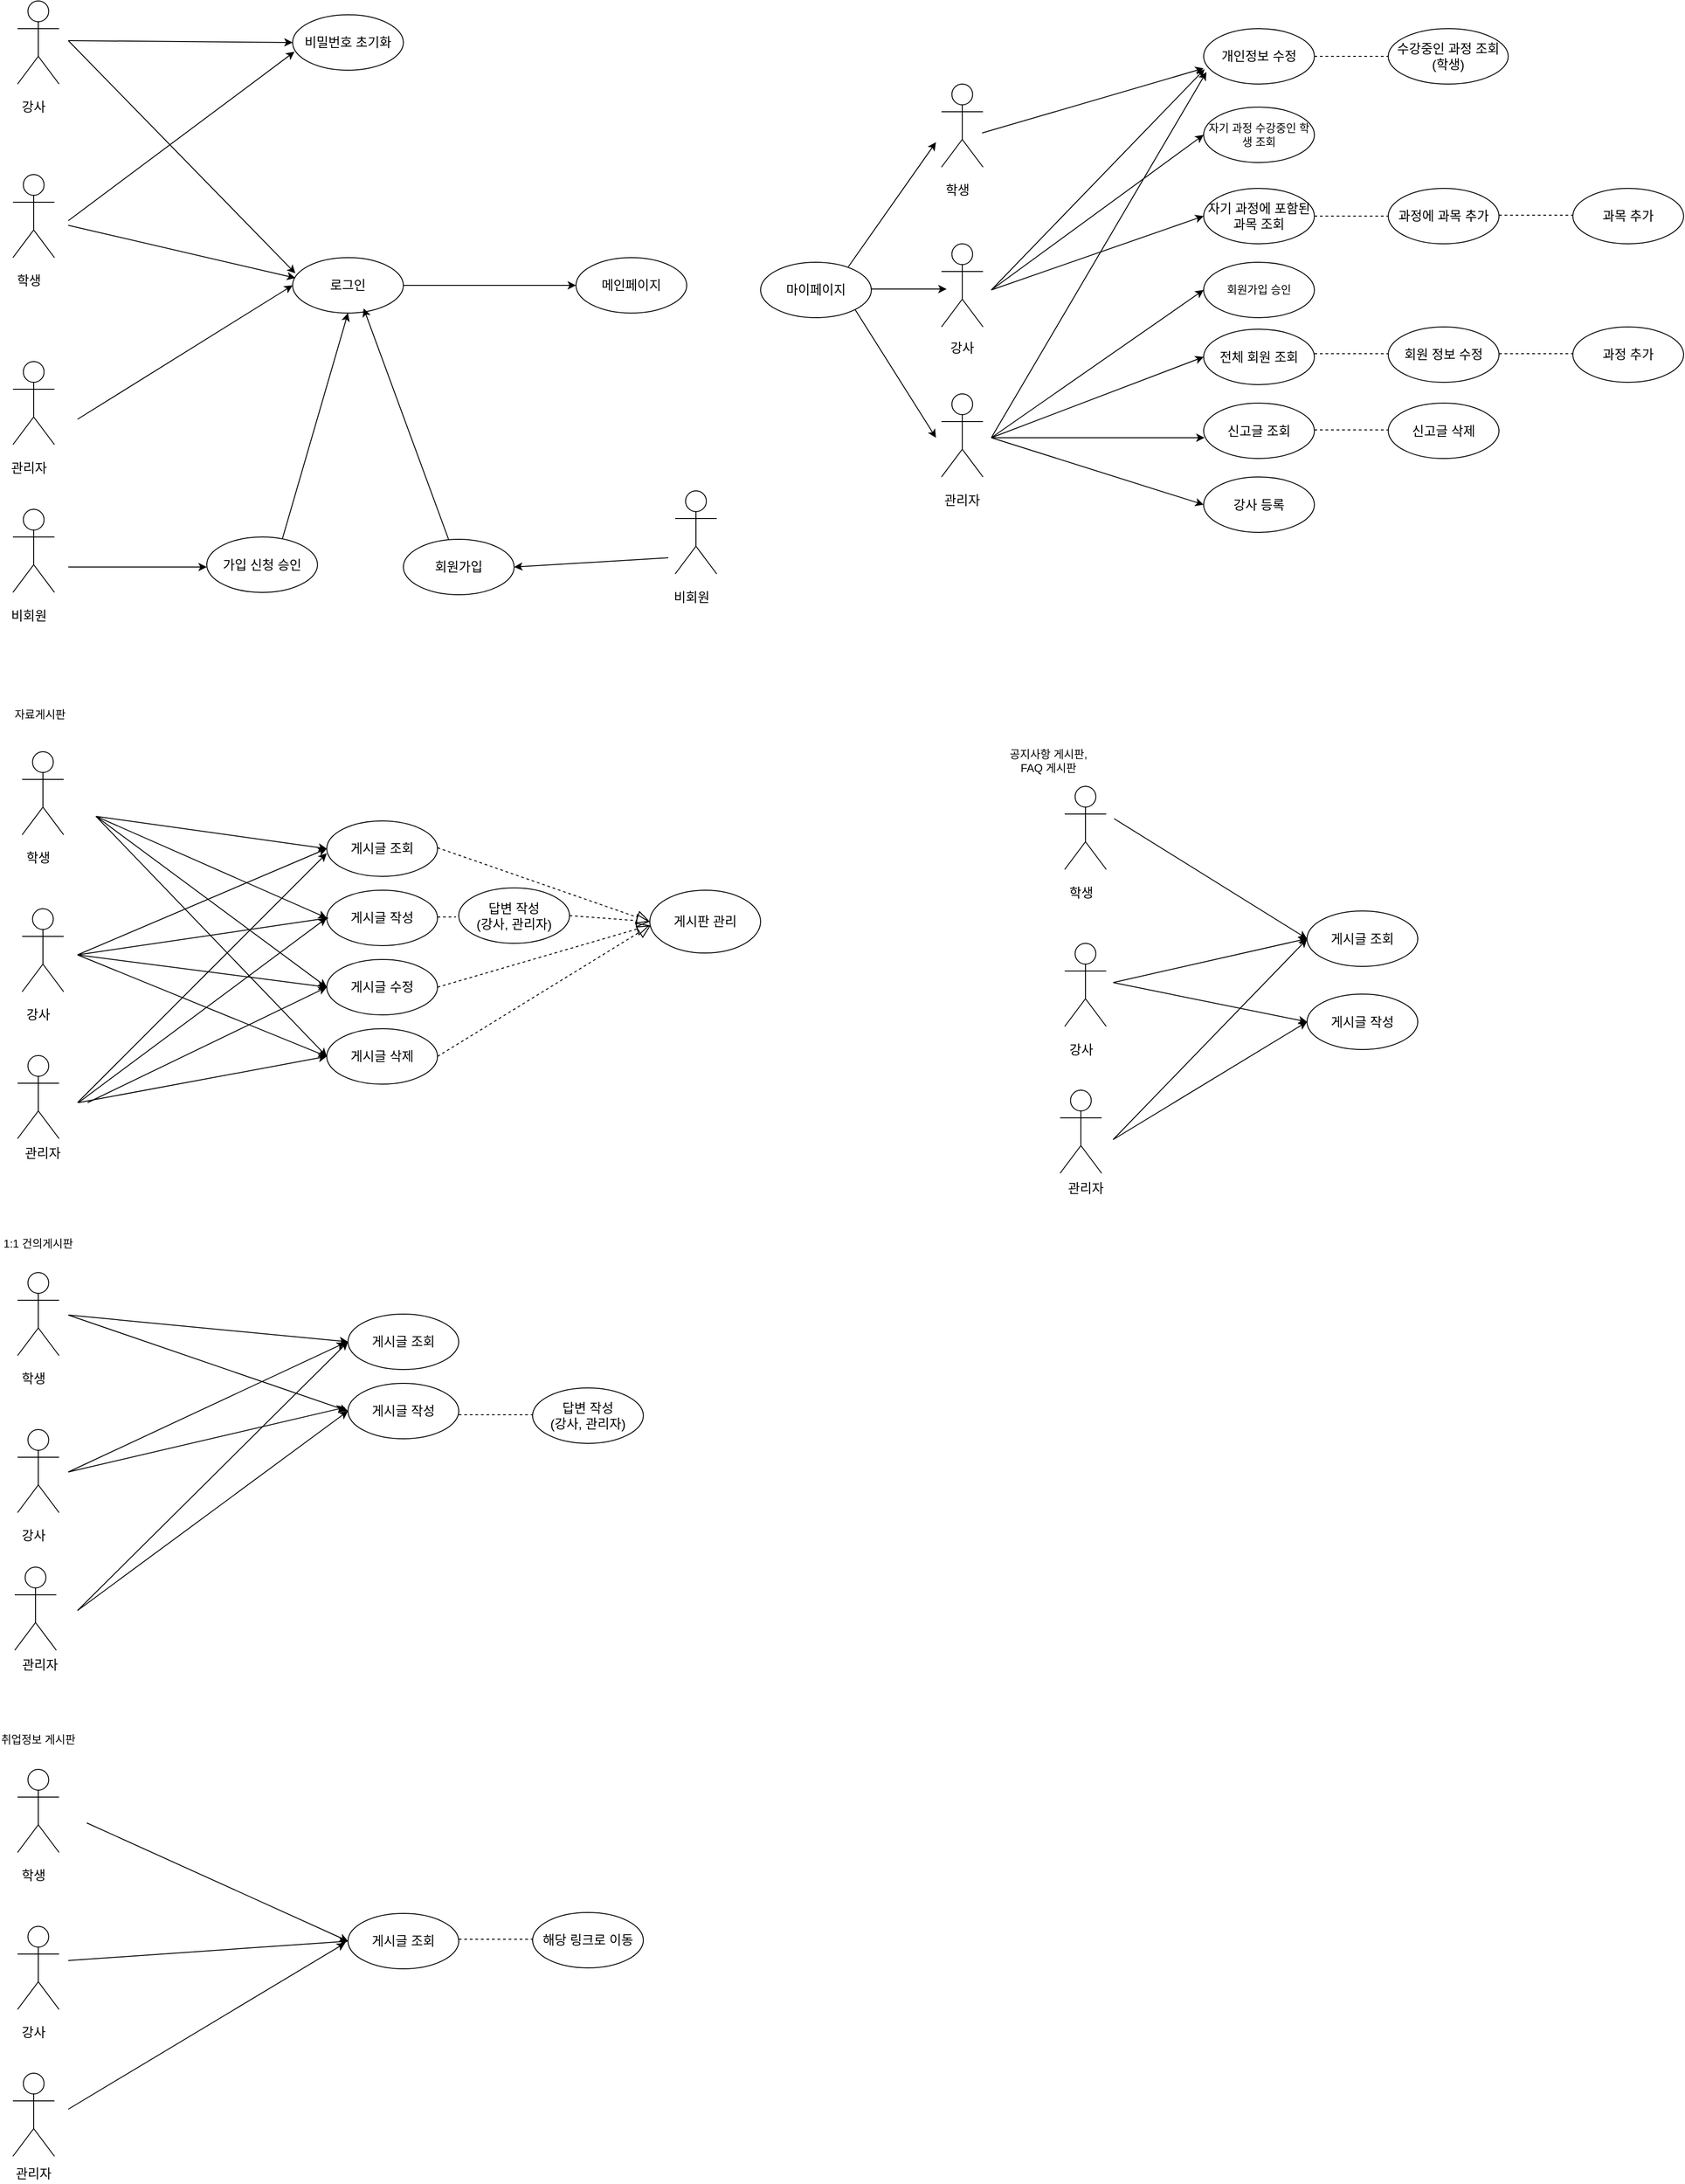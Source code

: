 <mxfile version="10.6.7" type="device"><diagram id="NTyxb_ioDviHmjdF3tRQ" name="Page-1"><mxGraphModel dx="1394" dy="796" grid="1" gridSize="10" guides="1" tooltips="1" connect="1" arrows="1" fold="1" page="1" pageScale="1" pageWidth="827" pageHeight="1169" math="0" shadow="0"><root><mxCell id="0"/><mxCell id="1" parent="0"/><mxCell id="vYKhGPjS0XcKdQ3DkkJL-1" value="&lt;font color=&quot;#ffffff&quot;&gt;Actor&lt;/font&gt;" style="shape=umlActor;verticalLabelPosition=bottom;labelBackgroundColor=#ffffff;verticalAlign=top;html=1;outlineConnect=0;" parent="1" vertex="1"><mxGeometry x="50" y="215" width="45" height="90" as="geometry"/></mxCell><mxCell id="vYKhGPjS0XcKdQ3DkkJL-2" value="&lt;font style=&quot;font-size: 14px&quot;&gt;비밀번호 초기화&lt;/font&gt;" style="ellipse;whiteSpace=wrap;html=1;" parent="1" vertex="1"><mxGeometry x="353" y="42" width="120" height="60" as="geometry"/></mxCell><mxCell id="vYKhGPjS0XcKdQ3DkkJL-12" value="&lt;font style=&quot;font-size: 14px&quot;&gt;학생&lt;/font&gt;" style="text;html=1;strokeColor=none;fillColor=none;align=center;verticalAlign=middle;whiteSpace=wrap;rounded=0;" parent="1" vertex="1"><mxGeometry x="40" y="320" width="55" height="20" as="geometry"/></mxCell><mxCell id="vYKhGPjS0XcKdQ3DkkJL-15" value="&lt;font color=&quot;#ffffff&quot;&gt;Actor&lt;/font&gt;" style="shape=umlActor;verticalLabelPosition=bottom;labelBackgroundColor=#ffffff;verticalAlign=top;html=1;outlineConnect=0;" parent="1" vertex="1"><mxGeometry x="55" y="27" width="45" height="90" as="geometry"/></mxCell><mxCell id="vYKhGPjS0XcKdQ3DkkJL-16" value="&lt;font style=&quot;font-size: 14px&quot;&gt;강사&lt;/font&gt;" style="text;html=1;strokeColor=none;fillColor=none;align=center;verticalAlign=middle;whiteSpace=wrap;rounded=0;" parent="1" vertex="1"><mxGeometry x="45" y="132" width="55" height="20" as="geometry"/></mxCell><mxCell id="R5ydXDe85Mxhxa_G9bTE-1" value="&lt;font color=&quot;#ffffff&quot;&gt;Actor&lt;/font&gt;" style="shape=umlActor;verticalLabelPosition=bottom;labelBackgroundColor=#ffffff;verticalAlign=top;html=1;outlineConnect=0;strokeColor=#000000;" parent="1" vertex="1"><mxGeometry x="50" y="417.5" width="45" height="90" as="geometry"/></mxCell><mxCell id="R5ydXDe85Mxhxa_G9bTE-2" value="&lt;span style=&quot;font-size: 14px&quot;&gt;관리자&lt;/span&gt;" style="text;html=1;strokeColor=none;fillColor=none;align=center;verticalAlign=middle;whiteSpace=wrap;rounded=0;" parent="1" vertex="1"><mxGeometry x="40" y="522.5" width="55" height="20" as="geometry"/></mxCell><mxCell id="R5ydXDe85Mxhxa_G9bTE-4" value="" style="endArrow=classic;html=1;entryX=0.017;entryY=0.667;entryDx=0;entryDy=0;entryPerimeter=0;" parent="1" target="vYKhGPjS0XcKdQ3DkkJL-2" edge="1"><mxGeometry width="50" height="50" relative="1" as="geometry"><mxPoint x="110" y="265" as="sourcePoint"/><mxPoint x="360" y="160" as="targetPoint"/></mxGeometry></mxCell><mxCell id="R5ydXDe85Mxhxa_G9bTE-5" value="" style="endArrow=classic;html=1;entryX=0;entryY=0.5;entryDx=0;entryDy=0;" parent="1" target="vYKhGPjS0XcKdQ3DkkJL-2" edge="1"><mxGeometry width="50" height="50" relative="1" as="geometry"><mxPoint x="110" y="70" as="sourcePoint"/><mxPoint x="360" y="160" as="targetPoint"/></mxGeometry></mxCell><mxCell id="R5ydXDe85Mxhxa_G9bTE-6" value="&lt;span style=&quot;font-size: 14px&quot;&gt;로그인&lt;/span&gt;" style="ellipse;whiteSpace=wrap;html=1;" parent="1" vertex="1"><mxGeometry x="353" y="305" width="120" height="60" as="geometry"/></mxCell><mxCell id="R5ydXDe85Mxhxa_G9bTE-7" value="&lt;span style=&quot;font-size: 14px&quot;&gt;메인페이지&lt;/span&gt;" style="ellipse;whiteSpace=wrap;html=1;" parent="1" vertex="1"><mxGeometry x="660" y="305" width="120" height="60" as="geometry"/></mxCell><mxCell id="R5ydXDe85Mxhxa_G9bTE-11" value="" style="endArrow=classic;html=1;entryX=0;entryY=0.5;entryDx=0;entryDy=0;" parent="1" target="R5ydXDe85Mxhxa_G9bTE-6" edge="1"><mxGeometry width="50" height="50" relative="1" as="geometry"><mxPoint x="120" y="480" as="sourcePoint"/><mxPoint x="170" y="430" as="targetPoint"/></mxGeometry></mxCell><mxCell id="R5ydXDe85Mxhxa_G9bTE-12" value="" style="endArrow=classic;html=1;entryX=0.025;entryY=0.367;entryDx=0;entryDy=0;entryPerimeter=0;" parent="1" target="R5ydXDe85Mxhxa_G9bTE-6" edge="1"><mxGeometry width="50" height="50" relative="1" as="geometry"><mxPoint x="110" y="270" as="sourcePoint"/><mxPoint x="365" y="92" as="targetPoint"/></mxGeometry></mxCell><mxCell id="R5ydXDe85Mxhxa_G9bTE-13" value="" style="endArrow=classic;html=1;entryX=0.025;entryY=0.283;entryDx=0;entryDy=0;entryPerimeter=0;" parent="1" target="R5ydXDe85Mxhxa_G9bTE-6" edge="1"><mxGeometry width="50" height="50" relative="1" as="geometry"><mxPoint x="110" y="70" as="sourcePoint"/><mxPoint x="350" y="320" as="targetPoint"/></mxGeometry></mxCell><mxCell id="R5ydXDe85Mxhxa_G9bTE-14" value="" style="endArrow=classic;html=1;exitX=1;exitY=0.5;exitDx=0;exitDy=0;entryX=0;entryY=0.5;entryDx=0;entryDy=0;" parent="1" source="R5ydXDe85Mxhxa_G9bTE-6" target="R5ydXDe85Mxhxa_G9bTE-7" edge="1"><mxGeometry width="50" height="50" relative="1" as="geometry"><mxPoint x="390" y="412.5" as="sourcePoint"/><mxPoint x="656" y="342" as="targetPoint"/></mxGeometry></mxCell><mxCell id="R5ydXDe85Mxhxa_G9bTE-15" value="&lt;font color=&quot;#ffffff&quot;&gt;Actor&lt;/font&gt;" style="shape=umlActor;verticalLabelPosition=bottom;labelBackgroundColor=#ffffff;verticalAlign=top;html=1;outlineConnect=0;strokeColor=#000000;" parent="1" vertex="1"><mxGeometry x="50" y="577.5" width="45" height="90" as="geometry"/></mxCell><mxCell id="R5ydXDe85Mxhxa_G9bTE-16" value="&lt;span style=&quot;font-size: 14px&quot;&gt;비회원&lt;/span&gt;" style="text;html=1;strokeColor=none;fillColor=none;align=center;verticalAlign=middle;whiteSpace=wrap;rounded=0;" parent="1" vertex="1"><mxGeometry x="40" y="682.5" width="55" height="20" as="geometry"/></mxCell><mxCell id="R5ydXDe85Mxhxa_G9bTE-17" value="" style="endArrow=classic;html=1;" parent="1" edge="1"><mxGeometry width="50" height="50" relative="1" as="geometry"><mxPoint x="110" y="640" as="sourcePoint"/><mxPoint x="260" y="640" as="targetPoint"/></mxGeometry></mxCell><mxCell id="R5ydXDe85Mxhxa_G9bTE-19" value="&lt;span style=&quot;font-size: 14px&quot;&gt;회원가입&lt;/span&gt;" style="ellipse;whiteSpace=wrap;html=1;" parent="1" vertex="1"><mxGeometry x="473" y="610" width="120" height="60" as="geometry"/></mxCell><mxCell id="R5ydXDe85Mxhxa_G9bTE-22" value="" style="endArrow=classic;html=1;" parent="1" source="R5ydXDe85Mxhxa_G9bTE-19" edge="1"><mxGeometry width="50" height="50" relative="1" as="geometry"><mxPoint x="290" y="605" as="sourcePoint"/><mxPoint x="430" y="360" as="targetPoint"/></mxGeometry></mxCell><mxCell id="R5ydXDe85Mxhxa_G9bTE-23" value="&lt;font color=&quot;#ffffff&quot;&gt;Actor&lt;/font&gt;" style="shape=umlActor;verticalLabelPosition=bottom;labelBackgroundColor=#ffffff;verticalAlign=top;html=1;outlineConnect=0;strokeColor=#000000;" parent="1" vertex="1"><mxGeometry x="767.5" y="557.5" width="45" height="90" as="geometry"/></mxCell><mxCell id="R5ydXDe85Mxhxa_G9bTE-24" value="&lt;span style=&quot;font-size: 14px&quot;&gt;비회원&lt;/span&gt;" style="text;html=1;strokeColor=none;fillColor=none;align=center;verticalAlign=middle;whiteSpace=wrap;rounded=0;" parent="1" vertex="1"><mxGeometry x="757.5" y="662.5" width="55" height="20" as="geometry"/></mxCell><mxCell id="R5ydXDe85Mxhxa_G9bTE-25" value="&lt;span style=&quot;font-size: 14px&quot;&gt;가입 신청 승인&lt;/span&gt;" style="ellipse;whiteSpace=wrap;html=1;" parent="1" vertex="1"><mxGeometry x="260" y="607.5" width="120" height="60" as="geometry"/></mxCell><mxCell id="R5ydXDe85Mxhxa_G9bTE-26" value="" style="endArrow=classic;html=1;entryX=0.5;entryY=1;entryDx=0;entryDy=0;" parent="1" target="R5ydXDe85Mxhxa_G9bTE-6" edge="1"><mxGeometry width="50" height="50" relative="1" as="geometry"><mxPoint x="341.758" y="610.031" as="sourcePoint"/><mxPoint x="250" y="369.5" as="targetPoint"/></mxGeometry></mxCell><mxCell id="R5ydXDe85Mxhxa_G9bTE-27" value="" style="endArrow=classic;html=1;entryX=1;entryY=0.5;entryDx=0;entryDy=0;" parent="1" target="R5ydXDe85Mxhxa_G9bTE-19" edge="1"><mxGeometry width="50" height="50" relative="1" as="geometry"><mxPoint x="760" y="630" as="sourcePoint"/><mxPoint x="752.5" y="639.5" as="targetPoint"/></mxGeometry></mxCell><mxCell id="R5ydXDe85Mxhxa_G9bTE-35" value="&lt;font color=&quot;#ffffff&quot;&gt;Actor&lt;/font&gt;" style="shape=umlActor;verticalLabelPosition=bottom;labelBackgroundColor=#ffffff;verticalAlign=top;html=1;outlineConnect=0;" parent="1" vertex="1"><mxGeometry x="1056" y="290" width="45" height="90" as="geometry"/></mxCell><mxCell id="R5ydXDe85Mxhxa_G9bTE-36" value="&lt;span style=&quot;font-size: 14px&quot;&gt;강사&lt;/span&gt;" style="text;html=1;strokeColor=none;fillColor=none;align=center;verticalAlign=middle;whiteSpace=wrap;rounded=0;" parent="1" vertex="1"><mxGeometry x="1051" y="392.5" width="55" height="20" as="geometry"/></mxCell><mxCell id="R5ydXDe85Mxhxa_G9bTE-37" value="&lt;font color=&quot;#ffffff&quot;&gt;Actor&lt;/font&gt;" style="shape=umlActor;verticalLabelPosition=bottom;labelBackgroundColor=#ffffff;verticalAlign=top;html=1;outlineConnect=0;" parent="1" vertex="1"><mxGeometry x="1056" y="117" width="45" height="90" as="geometry"/></mxCell><mxCell id="R5ydXDe85Mxhxa_G9bTE-38" value="&lt;font style=&quot;font-size: 14px&quot;&gt;학생&lt;/font&gt;" style="text;html=1;strokeColor=none;fillColor=none;align=center;verticalAlign=middle;whiteSpace=wrap;rounded=0;" parent="1" vertex="1"><mxGeometry x="1046" y="222" width="55" height="20" as="geometry"/></mxCell><mxCell id="R5ydXDe85Mxhxa_G9bTE-39" value="&lt;font color=&quot;#ffffff&quot;&gt;Actor&lt;/font&gt;" style="shape=umlActor;verticalLabelPosition=bottom;labelBackgroundColor=#ffffff;verticalAlign=top;html=1;outlineConnect=0;strokeColor=#000000;" parent="1" vertex="1"><mxGeometry x="1056" y="452.5" width="45" height="90" as="geometry"/></mxCell><mxCell id="R5ydXDe85Mxhxa_G9bTE-40" value="&lt;span style=&quot;font-size: 14px&quot;&gt;관리자&lt;/span&gt;" style="text;html=1;strokeColor=none;fillColor=none;align=center;verticalAlign=middle;whiteSpace=wrap;rounded=0;" parent="1" vertex="1"><mxGeometry x="1051" y="557.5" width="55" height="20" as="geometry"/></mxCell><mxCell id="R5ydXDe85Mxhxa_G9bTE-53" value="&lt;span style=&quot;font-size: 14px&quot;&gt;마이페이지&lt;/span&gt;" style="ellipse;whiteSpace=wrap;html=1;" parent="1" vertex="1"><mxGeometry x="860" y="310" width="120" height="60" as="geometry"/></mxCell><mxCell id="R5ydXDe85Mxhxa_G9bTE-57" value="" style="endArrow=classic;html=1;" parent="1" edge="1"><mxGeometry width="50" height="50" relative="1" as="geometry"><mxPoint x="955" y="315" as="sourcePoint"/><mxPoint x="1050" y="180" as="targetPoint"/></mxGeometry></mxCell><mxCell id="R5ydXDe85Mxhxa_G9bTE-58" value="" style="endArrow=classic;html=1;" parent="1" edge="1"><mxGeometry width="50" height="50" relative="1" as="geometry"><mxPoint x="980" y="339" as="sourcePoint"/><mxPoint x="1061.5" y="339" as="targetPoint"/></mxGeometry></mxCell><mxCell id="R5ydXDe85Mxhxa_G9bTE-59" value="" style="endArrow=classic;html=1;exitX=1;exitY=1;exitDx=0;exitDy=0;" parent="1" source="R5ydXDe85Mxhxa_G9bTE-53" edge="1"><mxGeometry width="50" height="50" relative="1" as="geometry"><mxPoint x="975" y="335" as="sourcePoint"/><mxPoint x="1050" y="500" as="targetPoint"/></mxGeometry></mxCell><mxCell id="R5ydXDe85Mxhxa_G9bTE-60" value="&lt;span style=&quot;font-size: 14px&quot;&gt;개인정보 수정&lt;/span&gt;" style="ellipse;whiteSpace=wrap;html=1;" parent="1" vertex="1"><mxGeometry x="1340" y="57" width="120" height="60" as="geometry"/></mxCell><mxCell id="R5ydXDe85Mxhxa_G9bTE-72" value="&lt;span style=&quot;font-size: 14px&quot;&gt;수강중인 과정 조회&lt;br&gt;(학생)&lt;br&gt;&lt;/span&gt;" style="ellipse;whiteSpace=wrap;html=1;" parent="1" vertex="1"><mxGeometry x="1540" y="57" width="130" height="60" as="geometry"/></mxCell><mxCell id="R5ydXDe85Mxhxa_G9bTE-61" value="자기 과정 수강중인 학생 조회" style="ellipse;whiteSpace=wrap;html=1;" parent="1" vertex="1"><mxGeometry x="1340" y="142" width="120" height="60" as="geometry"/></mxCell><mxCell id="R5ydXDe85Mxhxa_G9bTE-62" value="&lt;span style=&quot;font-size: 14px&quot;&gt;자기 과정에 포함된 과목 조회&lt;/span&gt;" style="ellipse;whiteSpace=wrap;html=1;" parent="1" vertex="1"><mxGeometry x="1340" y="230" width="120" height="60" as="geometry"/></mxCell><mxCell id="R5ydXDe85Mxhxa_G9bTE-76" value="&lt;span style=&quot;font-size: 14px&quot;&gt;과정에 과목 추가&lt;/span&gt;" style="ellipse;whiteSpace=wrap;html=1;" parent="1" vertex="1"><mxGeometry x="1540" y="230" width="120" height="60" as="geometry"/></mxCell><mxCell id="R5ydXDe85Mxhxa_G9bTE-63" value="" style="endArrow=classic;html=1;" parent="1" edge="1"><mxGeometry width="50" height="50" relative="1" as="geometry"><mxPoint x="1110" y="340" as="sourcePoint"/><mxPoint x="1341" y="101" as="targetPoint"/></mxGeometry></mxCell><mxCell id="R5ydXDe85Mxhxa_G9bTE-66" value="&lt;span style=&quot;font-size: 14px&quot;&gt;과목 추가&lt;/span&gt;" style="ellipse;whiteSpace=wrap;html=1;" parent="1" vertex="1"><mxGeometry x="1740" y="230" width="120" height="60" as="geometry"/></mxCell><mxCell id="R5ydXDe85Mxhxa_G9bTE-67" value="회원가입 승인" style="ellipse;whiteSpace=wrap;html=1;" parent="1" vertex="1"><mxGeometry x="1340" y="310" width="120" height="60" as="geometry"/></mxCell><mxCell id="R5ydXDe85Mxhxa_G9bTE-68" value="&lt;span style=&quot;font-size: 14px&quot;&gt;전체 회원 조회&lt;/span&gt;" style="ellipse;whiteSpace=wrap;html=1;" parent="1" vertex="1"><mxGeometry x="1340" y="382.5" width="120" height="60" as="geometry"/></mxCell><mxCell id="R5ydXDe85Mxhxa_G9bTE-69" value="" style="endArrow=classic;html=1;" parent="1" edge="1"><mxGeometry width="50" height="50" relative="1" as="geometry"><mxPoint x="1100" y="170" as="sourcePoint"/><mxPoint x="1340" y="100" as="targetPoint"/></mxGeometry></mxCell><mxCell id="R5ydXDe85Mxhxa_G9bTE-70" value="" style="endArrow=classic;html=1;entryX=0.025;entryY=0.783;entryDx=0;entryDy=0;entryPerimeter=0;" parent="1" target="R5ydXDe85Mxhxa_G9bTE-60" edge="1"><mxGeometry width="50" height="50" relative="1" as="geometry"><mxPoint x="1110" y="500" as="sourcePoint"/><mxPoint x="1350" y="452.5" as="targetPoint"/></mxGeometry></mxCell><mxCell id="R5ydXDe85Mxhxa_G9bTE-74" value="" style="endArrow=classic;html=1;entryX=0;entryY=0.5;entryDx=0;entryDy=0;" parent="1" target="R5ydXDe85Mxhxa_G9bTE-61" edge="1"><mxGeometry width="50" height="50" relative="1" as="geometry"><mxPoint x="1110" y="340" as="sourcePoint"/><mxPoint x="1341" y="112.5" as="targetPoint"/></mxGeometry></mxCell><mxCell id="R5ydXDe85Mxhxa_G9bTE-75" value="" style="endArrow=classic;html=1;entryX=0;entryY=0.5;entryDx=0;entryDy=0;" parent="1" target="R5ydXDe85Mxhxa_G9bTE-62" edge="1"><mxGeometry width="50" height="50" relative="1" as="geometry"><mxPoint x="1110" y="340" as="sourcePoint"/><mxPoint x="1361" y="121" as="targetPoint"/></mxGeometry></mxCell><mxCell id="R5ydXDe85Mxhxa_G9bTE-83" value="" style="endArrow=classic;html=1;entryX=0;entryY=0.5;entryDx=0;entryDy=0;" parent="1" target="R5ydXDe85Mxhxa_G9bTE-67" edge="1"><mxGeometry width="50" height="50" relative="1" as="geometry"><mxPoint x="1110" y="500" as="sourcePoint"/><mxPoint x="1353" y="114" as="targetPoint"/></mxGeometry></mxCell><mxCell id="R5ydXDe85Mxhxa_G9bTE-84" value="" style="endArrow=classic;html=1;entryX=0;entryY=0.5;entryDx=0;entryDy=0;" parent="1" target="R5ydXDe85Mxhxa_G9bTE-68" edge="1"><mxGeometry width="50" height="50" relative="1" as="geometry"><mxPoint x="1110" y="500" as="sourcePoint"/><mxPoint x="1350" y="350" as="targetPoint"/></mxGeometry></mxCell><mxCell id="R5ydXDe85Mxhxa_G9bTE-85" value="&lt;span style=&quot;font-size: 14px&quot;&gt;신고글 조회&lt;/span&gt;" style="ellipse;whiteSpace=wrap;html=1;" parent="1" vertex="1"><mxGeometry x="1340" y="462.5" width="120" height="60" as="geometry"/></mxCell><mxCell id="R5ydXDe85Mxhxa_G9bTE-86" value="" style="endArrow=classic;html=1;entryX=0.008;entryY=0.625;entryDx=0;entryDy=0;entryPerimeter=0;" parent="1" target="R5ydXDe85Mxhxa_G9bTE-85" edge="1"><mxGeometry width="50" height="50" relative="1" as="geometry"><mxPoint x="1110" y="500" as="sourcePoint"/><mxPoint x="1350" y="423" as="targetPoint"/></mxGeometry></mxCell><mxCell id="R5ydXDe85Mxhxa_G9bTE-89" value="&lt;span style=&quot;font-size: 14px&quot;&gt;강사 등록&lt;/span&gt;" style="ellipse;whiteSpace=wrap;html=1;" parent="1" vertex="1"><mxGeometry x="1340" y="542.5" width="120" height="60" as="geometry"/></mxCell><mxCell id="R5ydXDe85Mxhxa_G9bTE-90" value="" style="endArrow=classic;html=1;entryX=0;entryY=0.5;entryDx=0;entryDy=0;" parent="1" target="R5ydXDe85Mxhxa_G9bTE-89" edge="1"><mxGeometry width="50" height="50" relative="1" as="geometry"><mxPoint x="1110" y="500" as="sourcePoint"/><mxPoint x="1351" y="510" as="targetPoint"/></mxGeometry></mxCell><mxCell id="R5ydXDe85Mxhxa_G9bTE-91" value="" style="endArrow=none;dashed=1;html=1;entryX=0;entryY=0.5;entryDx=0;entryDy=0;exitX=1;exitY=0.5;exitDx=0;exitDy=0;" parent="1" source="R5ydXDe85Mxhxa_G9bTE-60" target="R5ydXDe85Mxhxa_G9bTE-72" edge="1"><mxGeometry width="50" height="50" relative="1" as="geometry"><mxPoint x="1470" y="200" as="sourcePoint"/><mxPoint x="1520" y="150" as="targetPoint"/></mxGeometry></mxCell><mxCell id="R5ydXDe85Mxhxa_G9bTE-92" value="" style="endArrow=none;dashed=1;html=1;entryX=0;entryY=0.5;entryDx=0;entryDy=0;exitX=1;exitY=0.5;exitDx=0;exitDy=0;" parent="1" edge="1"><mxGeometry width="50" height="50" relative="1" as="geometry"><mxPoint x="1460" y="260" as="sourcePoint"/><mxPoint x="1540" y="260" as="targetPoint"/></mxGeometry></mxCell><mxCell id="R5ydXDe85Mxhxa_G9bTE-93" value="" style="endArrow=none;dashed=1;html=1;entryX=0;entryY=0.5;entryDx=0;entryDy=0;exitX=1;exitY=0.5;exitDx=0;exitDy=0;" parent="1" edge="1"><mxGeometry width="50" height="50" relative="1" as="geometry"><mxPoint x="1660" y="259" as="sourcePoint"/><mxPoint x="1740" y="259" as="targetPoint"/></mxGeometry></mxCell><mxCell id="R5ydXDe85Mxhxa_G9bTE-94" value="&lt;font color=&quot;#ffffff&quot;&gt;Actor&lt;/font&gt;" style="shape=umlActor;verticalLabelPosition=bottom;labelBackgroundColor=#ffffff;verticalAlign=top;html=1;outlineConnect=0;" parent="1" vertex="1"><mxGeometry x="60" y="840" width="45" height="90" as="geometry"/></mxCell><mxCell id="R5ydXDe85Mxhxa_G9bTE-95" value="&lt;font style=&quot;font-size: 14px&quot;&gt;학생&lt;/font&gt;" style="text;html=1;strokeColor=none;fillColor=none;align=center;verticalAlign=middle;whiteSpace=wrap;rounded=0;" parent="1" vertex="1"><mxGeometry x="50" y="945" width="55" height="20" as="geometry"/></mxCell><mxCell id="R5ydXDe85Mxhxa_G9bTE-96" value="&lt;font color=&quot;#ffffff&quot;&gt;Actor&lt;/font&gt;" style="shape=umlActor;verticalLabelPosition=bottom;labelBackgroundColor=#ffffff;verticalAlign=top;html=1;outlineConnect=0;strokeColor=#000000;" parent="1" vertex="1"><mxGeometry x="55" y="1169" width="45" height="90" as="geometry"/></mxCell><mxCell id="R5ydXDe85Mxhxa_G9bTE-97" value="&lt;span style=&quot;font-size: 14px&quot;&gt;관리자&lt;/span&gt;" style="text;html=1;strokeColor=none;fillColor=none;align=center;verticalAlign=middle;whiteSpace=wrap;rounded=0;" parent="1" vertex="1"><mxGeometry x="55" y="1265" width="55" height="20" as="geometry"/></mxCell><mxCell id="R5ydXDe85Mxhxa_G9bTE-98" value="&lt;font color=&quot;#ffffff&quot;&gt;Actor&lt;/font&gt;" style="shape=umlActor;verticalLabelPosition=bottom;labelBackgroundColor=#ffffff;verticalAlign=top;html=1;outlineConnect=0;strokeColor=#000000;" parent="1" vertex="1"><mxGeometry x="60" y="1010" width="45" height="90" as="geometry"/></mxCell><mxCell id="R5ydXDe85Mxhxa_G9bTE-99" value="&lt;span style=&quot;font-size: 14px&quot;&gt;강사&lt;/span&gt;" style="text;html=1;strokeColor=none;fillColor=none;align=center;verticalAlign=middle;whiteSpace=wrap;rounded=0;" parent="1" vertex="1"><mxGeometry x="50" y="1115" width="55" height="20" as="geometry"/></mxCell><mxCell id="R5ydXDe85Mxhxa_G9bTE-100" value="&lt;span style=&quot;font-size: 14px&quot;&gt;게시글 조회&lt;/span&gt;" style="ellipse;whiteSpace=wrap;html=1;" parent="1" vertex="1"><mxGeometry x="390" y="915" width="120" height="60" as="geometry"/></mxCell><mxCell id="R5ydXDe85Mxhxa_G9bTE-101" value="&lt;span style=&quot;font-size: 14px&quot;&gt;게시글 작성&lt;/span&gt;" style="ellipse;whiteSpace=wrap;html=1;" parent="1" vertex="1"><mxGeometry x="390" y="990" width="120" height="60" as="geometry"/></mxCell><mxCell id="R5ydXDe85Mxhxa_G9bTE-105" value="&lt;span style=&quot;font-size: 14px&quot;&gt;게시글 수정&lt;/span&gt;" style="ellipse;whiteSpace=wrap;html=1;" parent="1" vertex="1"><mxGeometry x="390" y="1065" width="120" height="60" as="geometry"/></mxCell><mxCell id="R5ydXDe85Mxhxa_G9bTE-106" value="&lt;span style=&quot;font-size: 14px&quot;&gt;게시글 삭제&lt;/span&gt;" style="ellipse;whiteSpace=wrap;html=1;" parent="1" vertex="1"><mxGeometry x="390" y="1140" width="120" height="60" as="geometry"/></mxCell><mxCell id="R5ydXDe85Mxhxa_G9bTE-113" value="&lt;span style=&quot;font-size: 14px&quot;&gt;회원 정보 수정&lt;/span&gt;" style="ellipse;whiteSpace=wrap;html=1;" parent="1" vertex="1"><mxGeometry x="1540" y="380" width="120" height="60" as="geometry"/></mxCell><mxCell id="R5ydXDe85Mxhxa_G9bTE-114" value="" style="endArrow=none;dashed=1;html=1;entryX=0;entryY=0.5;entryDx=0;entryDy=0;exitX=1;exitY=0.5;exitDx=0;exitDy=0;" parent="1" edge="1"><mxGeometry width="50" height="50" relative="1" as="geometry"><mxPoint x="1460" y="409" as="sourcePoint"/><mxPoint x="1540" y="409" as="targetPoint"/></mxGeometry></mxCell><mxCell id="R5ydXDe85Mxhxa_G9bTE-115" value="&lt;span style=&quot;font-size: 14px&quot;&gt;과정 추가&lt;/span&gt;" style="ellipse;whiteSpace=wrap;html=1;" parent="1" vertex="1"><mxGeometry x="1740" y="380" width="120" height="60" as="geometry"/></mxCell><mxCell id="R5ydXDe85Mxhxa_G9bTE-116" value="" style="endArrow=none;dashed=1;html=1;entryX=0;entryY=0.5;entryDx=0;entryDy=0;exitX=1;exitY=0.5;exitDx=0;exitDy=0;" parent="1" edge="1"><mxGeometry width="50" height="50" relative="1" as="geometry"><mxPoint x="1660" y="409" as="sourcePoint"/><mxPoint x="1740" y="409" as="targetPoint"/></mxGeometry></mxCell><mxCell id="R5ydXDe85Mxhxa_G9bTE-123" value="&lt;span style=&quot;font-size: 14px&quot;&gt;신고글 삭제&lt;/span&gt;" style="ellipse;whiteSpace=wrap;html=1;" parent="1" vertex="1"><mxGeometry x="1540" y="462.5" width="120" height="60" as="geometry"/></mxCell><mxCell id="R5ydXDe85Mxhxa_G9bTE-124" value="" style="endArrow=none;dashed=1;html=1;entryX=0;entryY=0.5;entryDx=0;entryDy=0;exitX=1;exitY=0.5;exitDx=0;exitDy=0;" parent="1" edge="1"><mxGeometry width="50" height="50" relative="1" as="geometry"><mxPoint x="1460" y="491.5" as="sourcePoint"/><mxPoint x="1540" y="491.5" as="targetPoint"/></mxGeometry></mxCell><mxCell id="R5ydXDe85Mxhxa_G9bTE-134" value="" style="endArrow=classic;html=1;entryX=0;entryY=0.5;entryDx=0;entryDy=0;" parent="1" target="R5ydXDe85Mxhxa_G9bTE-100" edge="1"><mxGeometry width="50" height="50" relative="1" as="geometry"><mxPoint x="120" y="1060" as="sourcePoint"/><mxPoint x="260" y="1070" as="targetPoint"/><Array as="points"/></mxGeometry></mxCell><mxCell id="R5ydXDe85Mxhxa_G9bTE-135" value="" style="endArrow=classic;html=1;entryX=0;entryY=0.5;entryDx=0;entryDy=0;" parent="1" target="R5ydXDe85Mxhxa_G9bTE-100" edge="1"><mxGeometry width="50" height="50" relative="1" as="geometry"><mxPoint x="140" y="910" as="sourcePoint"/><mxPoint x="346" y="1060" as="targetPoint"/></mxGeometry></mxCell><mxCell id="-A30xL2suH5JmeW6t3Ri-1" value="자료게시판" style="text;html=1;strokeColor=none;fillColor=none;align=center;verticalAlign=middle;whiteSpace=wrap;rounded=0;" parent="1" vertex="1"><mxGeometry x="38" y="790" width="83" height="20" as="geometry"/></mxCell><mxCell id="-A30xL2suH5JmeW6t3Ri-2" value="1:1 건의게시판&lt;br&gt;&lt;br&gt;" style="text;html=1;strokeColor=none;fillColor=none;align=center;verticalAlign=middle;whiteSpace=wrap;rounded=0;" parent="1" vertex="1"><mxGeometry x="36" y="1370" width="83" height="20" as="geometry"/></mxCell><mxCell id="-A30xL2suH5JmeW6t3Ri-5" value="&lt;font color=&quot;#ffffff&quot;&gt;Actor&lt;/font&gt;" style="shape=umlActor;verticalLabelPosition=bottom;labelBackgroundColor=#ffffff;verticalAlign=top;html=1;outlineConnect=0;" parent="1" vertex="1"><mxGeometry x="55" y="1404" width="45" height="90" as="geometry"/></mxCell><mxCell id="-A30xL2suH5JmeW6t3Ri-6" value="&lt;font style=&quot;font-size: 14px&quot;&gt;학생&lt;/font&gt;" style="text;html=1;strokeColor=none;fillColor=none;align=center;verticalAlign=middle;whiteSpace=wrap;rounded=0;" parent="1" vertex="1"><mxGeometry x="45" y="1509" width="55" height="20" as="geometry"/></mxCell><mxCell id="-A30xL2suH5JmeW6t3Ri-7" value="&lt;font color=&quot;#ffffff&quot;&gt;Actor&lt;/font&gt;" style="shape=umlActor;verticalLabelPosition=bottom;labelBackgroundColor=#ffffff;verticalAlign=top;html=1;outlineConnect=0;strokeColor=#000000;" parent="1" vertex="1"><mxGeometry x="52" y="1723" width="45" height="90" as="geometry"/></mxCell><mxCell id="-A30xL2suH5JmeW6t3Ri-8" value="&lt;span style=&quot;font-size: 14px&quot;&gt;관리자&lt;/span&gt;" style="text;html=1;strokeColor=none;fillColor=none;align=center;verticalAlign=middle;whiteSpace=wrap;rounded=0;" parent="1" vertex="1"><mxGeometry x="52" y="1819" width="55" height="20" as="geometry"/></mxCell><mxCell id="-A30xL2suH5JmeW6t3Ri-9" value="&lt;font color=&quot;#ffffff&quot;&gt;Actor&lt;/font&gt;" style="shape=umlActor;verticalLabelPosition=bottom;labelBackgroundColor=#ffffff;verticalAlign=top;html=1;outlineConnect=0;strokeColor=#000000;" parent="1" vertex="1"><mxGeometry x="55" y="1574" width="45" height="90" as="geometry"/></mxCell><mxCell id="-A30xL2suH5JmeW6t3Ri-10" value="&lt;span style=&quot;font-size: 14px&quot;&gt;강사&lt;/span&gt;" style="text;html=1;strokeColor=none;fillColor=none;align=center;verticalAlign=middle;whiteSpace=wrap;rounded=0;" parent="1" vertex="1"><mxGeometry x="45" y="1679" width="55" height="20" as="geometry"/></mxCell><mxCell id="-A30xL2suH5JmeW6t3Ri-11" value="취업정보 게시판" style="text;html=1;strokeColor=none;fillColor=none;align=center;verticalAlign=middle;whiteSpace=wrap;rounded=0;" parent="1" vertex="1"><mxGeometry x="36" y="1900" width="83" height="20" as="geometry"/></mxCell><mxCell id="-A30xL2suH5JmeW6t3Ri-13" value="" style="endArrow=classic;html=1;entryX=0;entryY=0.5;entryDx=0;entryDy=0;" parent="1" target="R5ydXDe85Mxhxa_G9bTE-101" edge="1"><mxGeometry width="50" height="50" relative="1" as="geometry"><mxPoint x="140" y="910" as="sourcePoint"/><mxPoint x="346" y="1060" as="targetPoint"/></mxGeometry></mxCell><mxCell id="-A30xL2suH5JmeW6t3Ri-14" value="" style="endArrow=classic;html=1;entryX=0;entryY=0.5;entryDx=0;entryDy=0;" parent="1" target="R5ydXDe85Mxhxa_G9bTE-105" edge="1"><mxGeometry width="50" height="50" relative="1" as="geometry"><mxPoint x="140" y="910" as="sourcePoint"/><mxPoint x="346" y="1060" as="targetPoint"/></mxGeometry></mxCell><mxCell id="-A30xL2suH5JmeW6t3Ri-15" value="" style="endArrow=classic;html=1;entryX=0;entryY=0.5;entryDx=0;entryDy=0;" parent="1" target="R5ydXDe85Mxhxa_G9bTE-106" edge="1"><mxGeometry width="50" height="50" relative="1" as="geometry"><mxPoint x="140" y="910" as="sourcePoint"/><mxPoint x="346" y="1060" as="targetPoint"/></mxGeometry></mxCell><mxCell id="-A30xL2suH5JmeW6t3Ri-16" value="&lt;span style=&quot;font-size: 14px&quot;&gt;답변 작성&lt;br&gt;(강사, 관리자)&lt;br&gt;&lt;/span&gt;" style="ellipse;whiteSpace=wrap;html=1;" parent="1" vertex="1"><mxGeometry x="533" y="987.5" width="120" height="60" as="geometry"/></mxCell><mxCell id="-A30xL2suH5JmeW6t3Ri-17" value="" style="endArrow=none;dashed=1;html=1;exitX=1;exitY=0.5;exitDx=0;exitDy=0;" parent="1" edge="1"><mxGeometry width="50" height="50" relative="1" as="geometry"><mxPoint x="510" y="1019" as="sourcePoint"/><mxPoint x="530" y="1019" as="targetPoint"/></mxGeometry></mxCell><mxCell id="-A30xL2suH5JmeW6t3Ri-18" value="" style="endArrow=classic;html=1;entryX=0;entryY=0.5;entryDx=0;entryDy=0;" parent="1" target="R5ydXDe85Mxhxa_G9bTE-106" edge="1"><mxGeometry width="50" height="50" relative="1" as="geometry"><mxPoint x="120" y="1060" as="sourcePoint"/><mxPoint x="391" y="1095" as="targetPoint"/><Array as="points"/></mxGeometry></mxCell><mxCell id="-A30xL2suH5JmeW6t3Ri-19" value="" style="endArrow=classic;html=1;" parent="1" edge="1"><mxGeometry width="50" height="50" relative="1" as="geometry"><mxPoint x="120" y="1060" as="sourcePoint"/><mxPoint x="390" y="1095" as="targetPoint"/><Array as="points"/></mxGeometry></mxCell><mxCell id="-A30xL2suH5JmeW6t3Ri-20" value="" style="endArrow=classic;html=1;" parent="1" edge="1"><mxGeometry width="50" height="50" relative="1" as="geometry"><mxPoint x="120" y="1060" as="sourcePoint"/><mxPoint x="392" y="1020" as="targetPoint"/><Array as="points"/></mxGeometry></mxCell><mxCell id="-A30xL2suH5JmeW6t3Ri-21" value="" style="endArrow=classic;html=1;" parent="1" edge="1"><mxGeometry width="50" height="50" relative="1" as="geometry"><mxPoint x="121" y="1220" as="sourcePoint"/><mxPoint x="390" y="1170" as="targetPoint"/></mxGeometry></mxCell><mxCell id="-A30xL2suH5JmeW6t3Ri-22" value="" style="endArrow=classic;html=1;" parent="1" edge="1"><mxGeometry width="50" height="50" relative="1" as="geometry"><mxPoint x="121" y="1220" as="sourcePoint"/><mxPoint x="390" y="1020" as="targetPoint"/></mxGeometry></mxCell><mxCell id="J_OGbJl1Hp7eySl4o_Rg-1" value="" style="endArrow=classic;html=1;" parent="1" edge="1"><mxGeometry width="50" height="50" relative="1" as="geometry"><mxPoint x="120" y="1220" as="sourcePoint"/><mxPoint x="390" y="950" as="targetPoint"/></mxGeometry></mxCell><mxCell id="J_OGbJl1Hp7eySl4o_Rg-2" value="" style="endArrow=classic;html=1;entryX=0;entryY=0.5;entryDx=0;entryDy=0;" parent="1" target="R5ydXDe85Mxhxa_G9bTE-105" edge="1"><mxGeometry width="50" height="50" relative="1" as="geometry"><mxPoint x="131" y="1220" as="sourcePoint"/><mxPoint x="380" y="1100" as="targetPoint"/></mxGeometry></mxCell><mxCell id="J_OGbJl1Hp7eySl4o_Rg-3" value="&lt;span style=&quot;font-size: 14px&quot;&gt;게시글 조회&lt;/span&gt;" style="ellipse;whiteSpace=wrap;html=1;" parent="1" vertex="1"><mxGeometry x="413" y="1449" width="120" height="60" as="geometry"/></mxCell><mxCell id="J_OGbJl1Hp7eySl4o_Rg-4" value="&lt;span style=&quot;font-size: 14px&quot;&gt;게시글 작성&lt;/span&gt;" style="ellipse;whiteSpace=wrap;html=1;" parent="1" vertex="1"><mxGeometry x="413" y="1524" width="120" height="60" as="geometry"/></mxCell><mxCell id="J_OGbJl1Hp7eySl4o_Rg-6" value="&lt;span style=&quot;font-size: 14px&quot;&gt;게시글 조회&lt;/span&gt;" style="ellipse;whiteSpace=wrap;html=1;" parent="1" vertex="1"><mxGeometry x="413" y="2098" width="120" height="60" as="geometry"/></mxCell><mxCell id="J_OGbJl1Hp7eySl4o_Rg-13" value="&lt;font color=&quot;#ffffff&quot;&gt;Actor&lt;/font&gt;" style="shape=umlActor;verticalLabelPosition=bottom;labelBackgroundColor=#ffffff;verticalAlign=top;html=1;outlineConnect=0;" parent="1" vertex="1"><mxGeometry x="55" y="1942" width="45" height="90" as="geometry"/></mxCell><mxCell id="J_OGbJl1Hp7eySl4o_Rg-14" value="&lt;font style=&quot;font-size: 14px&quot;&gt;학생&lt;/font&gt;" style="text;html=1;strokeColor=none;fillColor=none;align=center;verticalAlign=middle;whiteSpace=wrap;rounded=0;" parent="1" vertex="1"><mxGeometry x="45" y="2047" width="55" height="20" as="geometry"/></mxCell><mxCell id="J_OGbJl1Hp7eySl4o_Rg-15" value="&lt;font color=&quot;#ffffff&quot;&gt;Actor&lt;/font&gt;" style="shape=umlActor;verticalLabelPosition=bottom;labelBackgroundColor=#ffffff;verticalAlign=top;html=1;outlineConnect=0;strokeColor=#000000;" parent="1" vertex="1"><mxGeometry x="50" y="2271" width="45" height="90" as="geometry"/></mxCell><mxCell id="J_OGbJl1Hp7eySl4o_Rg-16" value="&lt;font color=&quot;#ffffff&quot;&gt;Actor&lt;/font&gt;" style="shape=umlActor;verticalLabelPosition=bottom;labelBackgroundColor=#ffffff;verticalAlign=top;html=1;outlineConnect=0;strokeColor=#000000;" parent="1" vertex="1"><mxGeometry x="55" y="2112" width="45" height="90" as="geometry"/></mxCell><mxCell id="J_OGbJl1Hp7eySl4o_Rg-17" value="&lt;span style=&quot;font-size: 14px&quot;&gt;강사&lt;/span&gt;" style="text;html=1;strokeColor=none;fillColor=none;align=center;verticalAlign=middle;whiteSpace=wrap;rounded=0;" parent="1" vertex="1"><mxGeometry x="45" y="2217" width="55" height="20" as="geometry"/></mxCell><mxCell id="J_OGbJl1Hp7eySl4o_Rg-19" value="&lt;span style=&quot;font-size: 14px&quot;&gt;해당 링크로 이동&lt;br&gt;&lt;/span&gt;" style="ellipse;whiteSpace=wrap;html=1;" parent="1" vertex="1"><mxGeometry x="613" y="2097" width="120" height="60" as="geometry"/></mxCell><mxCell id="J_OGbJl1Hp7eySl4o_Rg-20" value="" style="endArrow=none;dashed=1;html=1;entryX=0;entryY=0.5;entryDx=0;entryDy=0;exitX=1;exitY=0.5;exitDx=0;exitDy=0;" parent="1" edge="1"><mxGeometry width="50" height="50" relative="1" as="geometry"><mxPoint x="533" y="2126" as="sourcePoint"/><mxPoint x="613" y="2126" as="targetPoint"/></mxGeometry></mxCell><mxCell id="J_OGbJl1Hp7eySl4o_Rg-21" value="" style="endArrow=classic;html=1;entryX=0;entryY=0.5;entryDx=0;entryDy=0;" parent="1" target="J_OGbJl1Hp7eySl4o_Rg-6" edge="1"><mxGeometry width="50" height="50" relative="1" as="geometry"><mxPoint x="130" y="2000" as="sourcePoint"/><mxPoint x="180" y="1950" as="targetPoint"/></mxGeometry></mxCell><mxCell id="J_OGbJl1Hp7eySl4o_Rg-22" value="" style="endArrow=classic;html=1;entryX=0;entryY=0.5;entryDx=0;entryDy=0;" parent="1" target="J_OGbJl1Hp7eySl4o_Rg-6" edge="1"><mxGeometry width="50" height="50" relative="1" as="geometry"><mxPoint x="110" y="2149" as="sourcePoint"/><mxPoint x="424" y="2149" as="targetPoint"/></mxGeometry></mxCell><mxCell id="J_OGbJl1Hp7eySl4o_Rg-23" value="" style="endArrow=classic;html=1;" parent="1" edge="1"><mxGeometry width="50" height="50" relative="1" as="geometry"><mxPoint x="110" y="2310" as="sourcePoint"/><mxPoint x="410" y="2130" as="targetPoint"/></mxGeometry></mxCell><mxCell id="J_OGbJl1Hp7eySl4o_Rg-24" value="&lt;span style=&quot;font-size: 14px&quot;&gt;관리자&lt;/span&gt;" style="text;html=1;strokeColor=none;fillColor=none;align=center;verticalAlign=middle;whiteSpace=wrap;rounded=0;" parent="1" vertex="1"><mxGeometry x="45" y="2370" width="55" height="20" as="geometry"/></mxCell><mxCell id="J_OGbJl1Hp7eySl4o_Rg-26" value="&lt;span style=&quot;font-size: 14px&quot;&gt;답변 작성&lt;br&gt;(강사, 관리자)&lt;br&gt;&lt;/span&gt;" style="ellipse;whiteSpace=wrap;html=1;" parent="1" vertex="1"><mxGeometry x="613" y="1529" width="120" height="60" as="geometry"/></mxCell><mxCell id="J_OGbJl1Hp7eySl4o_Rg-27" value="" style="endArrow=none;dashed=1;html=1;entryX=0;entryY=0.5;entryDx=0;entryDy=0;exitX=1;exitY=0.5;exitDx=0;exitDy=0;" parent="1" edge="1"><mxGeometry width="50" height="50" relative="1" as="geometry"><mxPoint x="533" y="1558" as="sourcePoint"/><mxPoint x="613" y="1558" as="targetPoint"/></mxGeometry></mxCell><mxCell id="J_OGbJl1Hp7eySl4o_Rg-28" value="" style="endArrow=classic;html=1;entryX=0;entryY=0.5;entryDx=0;entryDy=0;" parent="1" target="J_OGbJl1Hp7eySl4o_Rg-3" edge="1"><mxGeometry width="50" height="50" relative="1" as="geometry"><mxPoint x="110" y="1450" as="sourcePoint"/><mxPoint x="410" y="1480" as="targetPoint"/></mxGeometry></mxCell><mxCell id="J_OGbJl1Hp7eySl4o_Rg-33" value="" style="endArrow=classic;html=1;entryX=0;entryY=0.5;entryDx=0;entryDy=0;" parent="1" target="J_OGbJl1Hp7eySl4o_Rg-4" edge="1"><mxGeometry width="50" height="50" relative="1" as="geometry"><mxPoint x="110" y="1450" as="sourcePoint"/><mxPoint x="423" y="1489" as="targetPoint"/></mxGeometry></mxCell><mxCell id="J_OGbJl1Hp7eySl4o_Rg-34" value="" style="endArrow=classic;html=1;" parent="1" edge="1"><mxGeometry width="50" height="50" relative="1" as="geometry"><mxPoint x="110" y="1620" as="sourcePoint"/><mxPoint x="410" y="1480" as="targetPoint"/></mxGeometry></mxCell><mxCell id="J_OGbJl1Hp7eySl4o_Rg-35" value="" style="endArrow=classic;html=1;" parent="1" edge="1"><mxGeometry width="50" height="50" relative="1" as="geometry"><mxPoint x="110" y="1620" as="sourcePoint"/><mxPoint x="410" y="1550" as="targetPoint"/></mxGeometry></mxCell><mxCell id="J_OGbJl1Hp7eySl4o_Rg-36" value="" style="endArrow=classic;html=1;entryX=0;entryY=0.5;entryDx=0;entryDy=0;" parent="1" target="J_OGbJl1Hp7eySl4o_Rg-3" edge="1"><mxGeometry width="50" height="50" relative="1" as="geometry"><mxPoint x="120" y="1770" as="sourcePoint"/><mxPoint x="420" y="1560" as="targetPoint"/></mxGeometry></mxCell><mxCell id="J_OGbJl1Hp7eySl4o_Rg-37" value="" style="endArrow=classic;html=1;entryX=0;entryY=0.5;entryDx=0;entryDy=0;" parent="1" target="J_OGbJl1Hp7eySl4o_Rg-4" edge="1"><mxGeometry width="50" height="50" relative="1" as="geometry"><mxPoint x="120" y="1770" as="sourcePoint"/><mxPoint x="423" y="1489" as="targetPoint"/></mxGeometry></mxCell><mxCell id="lvlpB_oi5gYvw4r0ndTv-1" value="공지사항 게시판,&lt;br&gt;FAQ 게시판&lt;br&gt;" style="text;html=1;strokeColor=none;fillColor=none;align=center;verticalAlign=middle;whiteSpace=wrap;rounded=0;" parent="1" vertex="1"><mxGeometry x="1122" y="840" width="100" height="20" as="geometry"/></mxCell><mxCell id="lvlpB_oi5gYvw4r0ndTv-2" value="&lt;font color=&quot;#ffffff&quot;&gt;Actor&lt;/font&gt;" style="shape=umlActor;verticalLabelPosition=bottom;labelBackgroundColor=#ffffff;verticalAlign=top;html=1;outlineConnect=0;" parent="1" vertex="1"><mxGeometry x="1189.5" y="877.5" width="45" height="90" as="geometry"/></mxCell><mxCell id="lvlpB_oi5gYvw4r0ndTv-3" value="&lt;font style=&quot;font-size: 14px&quot;&gt;학생&lt;/font&gt;" style="text;html=1;strokeColor=none;fillColor=none;align=center;verticalAlign=middle;whiteSpace=wrap;rounded=0;" parent="1" vertex="1"><mxGeometry x="1179.5" y="982.5" width="55" height="20" as="geometry"/></mxCell><mxCell id="lvlpB_oi5gYvw4r0ndTv-4" value="&lt;font color=&quot;#ffffff&quot;&gt;Actor&lt;/font&gt;" style="shape=umlActor;verticalLabelPosition=bottom;labelBackgroundColor=#ffffff;verticalAlign=top;html=1;outlineConnect=0;strokeColor=#000000;" parent="1" vertex="1"><mxGeometry x="1184.5" y="1206.5" width="45" height="90" as="geometry"/></mxCell><mxCell id="lvlpB_oi5gYvw4r0ndTv-5" value="&lt;span style=&quot;font-size: 14px&quot;&gt;관리자&lt;/span&gt;" style="text;html=1;strokeColor=none;fillColor=none;align=center;verticalAlign=middle;whiteSpace=wrap;rounded=0;" parent="1" vertex="1"><mxGeometry x="1184.5" y="1302.5" width="55" height="20" as="geometry"/></mxCell><mxCell id="lvlpB_oi5gYvw4r0ndTv-6" value="&lt;font color=&quot;#ffffff&quot;&gt;Actor&lt;/font&gt;" style="shape=umlActor;verticalLabelPosition=bottom;labelBackgroundColor=#ffffff;verticalAlign=top;html=1;outlineConnect=0;strokeColor=#000000;" parent="1" vertex="1"><mxGeometry x="1189.5" y="1047.5" width="45" height="90" as="geometry"/></mxCell><mxCell id="lvlpB_oi5gYvw4r0ndTv-7" value="&lt;span style=&quot;font-size: 14px&quot;&gt;강사&lt;/span&gt;" style="text;html=1;strokeColor=none;fillColor=none;align=center;verticalAlign=middle;whiteSpace=wrap;rounded=0;" parent="1" vertex="1"><mxGeometry x="1179.5" y="1152.5" width="55" height="20" as="geometry"/></mxCell><mxCell id="lvlpB_oi5gYvw4r0ndTv-9" value="&lt;span style=&quot;font-size: 14px&quot;&gt;게시글 조회&lt;/span&gt;" style="ellipse;whiteSpace=wrap;html=1;" parent="1" vertex="1"><mxGeometry x="1452" y="1012.5" width="120" height="60" as="geometry"/></mxCell><mxCell id="lvlpB_oi5gYvw4r0ndTv-10" value="&lt;span style=&quot;font-size: 14px&quot;&gt;게시글 작성&lt;/span&gt;" style="ellipse;whiteSpace=wrap;html=1;" parent="1" vertex="1"><mxGeometry x="1452" y="1102.5" width="120" height="60" as="geometry"/></mxCell><mxCell id="lvlpB_oi5gYvw4r0ndTv-11" value="" style="endArrow=classic;html=1;entryX=0;entryY=0.5;entryDx=0;entryDy=0;" parent="1" target="lvlpB_oi5gYvw4r0ndTv-9" edge="1"><mxGeometry width="50" height="50" relative="1" as="geometry"><mxPoint x="1243" y="912.5" as="sourcePoint"/><mxPoint x="1493" y="947.5" as="targetPoint"/></mxGeometry></mxCell><mxCell id="lvlpB_oi5gYvw4r0ndTv-12" value="" style="endArrow=classic;html=1;entryX=0;entryY=0.5;entryDx=0;entryDy=0;" parent="1" target="lvlpB_oi5gYvw4r0ndTv-9" edge="1"><mxGeometry width="50" height="50" relative="1" as="geometry"><mxPoint x="1242" y="1090" as="sourcePoint"/><mxPoint x="1478.858" y="1031.651" as="targetPoint"/></mxGeometry></mxCell><mxCell id="lvlpB_oi5gYvw4r0ndTv-13" value="" style="endArrow=classic;html=1;" parent="1" edge="1"><mxGeometry width="50" height="50" relative="1" as="geometry"><mxPoint x="1242" y="1260" as="sourcePoint"/><mxPoint x="1452" y="1043" as="targetPoint"/></mxGeometry></mxCell><mxCell id="lvlpB_oi5gYvw4r0ndTv-14" value="" style="endArrow=classic;html=1;entryX=0;entryY=0.5;entryDx=0;entryDy=0;" parent="1" target="lvlpB_oi5gYvw4r0ndTv-10" edge="1"><mxGeometry width="50" height="50" relative="1" as="geometry"><mxPoint x="1242" y="1090" as="sourcePoint"/><mxPoint x="1462" y="1053" as="targetPoint"/></mxGeometry></mxCell><mxCell id="lvlpB_oi5gYvw4r0ndTv-15" value="" style="endArrow=classic;html=1;entryX=0;entryY=0.5;entryDx=0;entryDy=0;" parent="1" target="lvlpB_oi5gYvw4r0ndTv-10" edge="1"><mxGeometry width="50" height="50" relative="1" as="geometry"><mxPoint x="1242" y="1260" as="sourcePoint"/><mxPoint x="1472" y="1063" as="targetPoint"/></mxGeometry></mxCell><mxCell id="lvlpB_oi5gYvw4r0ndTv-26" value="" style="endArrow=block;dashed=1;endFill=0;endSize=12;html=1;entryX=0;entryY=0.5;entryDx=0;entryDy=0;" parent="1" target="lvlpB_oi5gYvw4r0ndTv-27" edge="1"><mxGeometry width="160" relative="1" as="geometry"><mxPoint x="510" y="944" as="sourcePoint"/><mxPoint x="720" y="1020" as="targetPoint"/></mxGeometry></mxCell><mxCell id="lvlpB_oi5gYvw4r0ndTv-27" value="&lt;span style=&quot;font-size: 14px&quot;&gt;게시판 관리&lt;br&gt;&lt;/span&gt;" style="ellipse;whiteSpace=wrap;html=1;" parent="1" vertex="1"><mxGeometry x="740" y="990" width="120" height="68" as="geometry"/></mxCell><mxCell id="lvlpB_oi5gYvw4r0ndTv-28" value="" style="endArrow=block;dashed=1;endFill=0;endSize=12;html=1;exitX=1;exitY=0.5;exitDx=0;exitDy=0;entryX=0;entryY=0.5;entryDx=0;entryDy=0;" parent="1" source="-A30xL2suH5JmeW6t3Ri-16" target="lvlpB_oi5gYvw4r0ndTv-27" edge="1"><mxGeometry width="160" relative="1" as="geometry"><mxPoint x="520" y="954" as="sourcePoint"/><mxPoint x="720" y="1030" as="targetPoint"/></mxGeometry></mxCell><mxCell id="lvlpB_oi5gYvw4r0ndTv-29" value="" style="endArrow=block;dashed=1;endFill=0;endSize=12;html=1;exitX=1;exitY=0.5;exitDx=0;exitDy=0;" parent="1" source="R5ydXDe85Mxhxa_G9bTE-105" edge="1"><mxGeometry width="160" relative="1" as="geometry"><mxPoint x="520" y="954" as="sourcePoint"/><mxPoint x="740" y="1028" as="targetPoint"/></mxGeometry></mxCell><mxCell id="lvlpB_oi5gYvw4r0ndTv-30" value="" style="endArrow=block;dashed=1;endFill=0;endSize=12;html=1;exitX=1;exitY=0.5;exitDx=0;exitDy=0;" parent="1" source="R5ydXDe85Mxhxa_G9bTE-106" edge="1"><mxGeometry width="160" relative="1" as="geometry"><mxPoint x="520" y="1105" as="sourcePoint"/><mxPoint x="741" y="1028" as="targetPoint"/></mxGeometry></mxCell></root></mxGraphModel></diagram></mxfile>